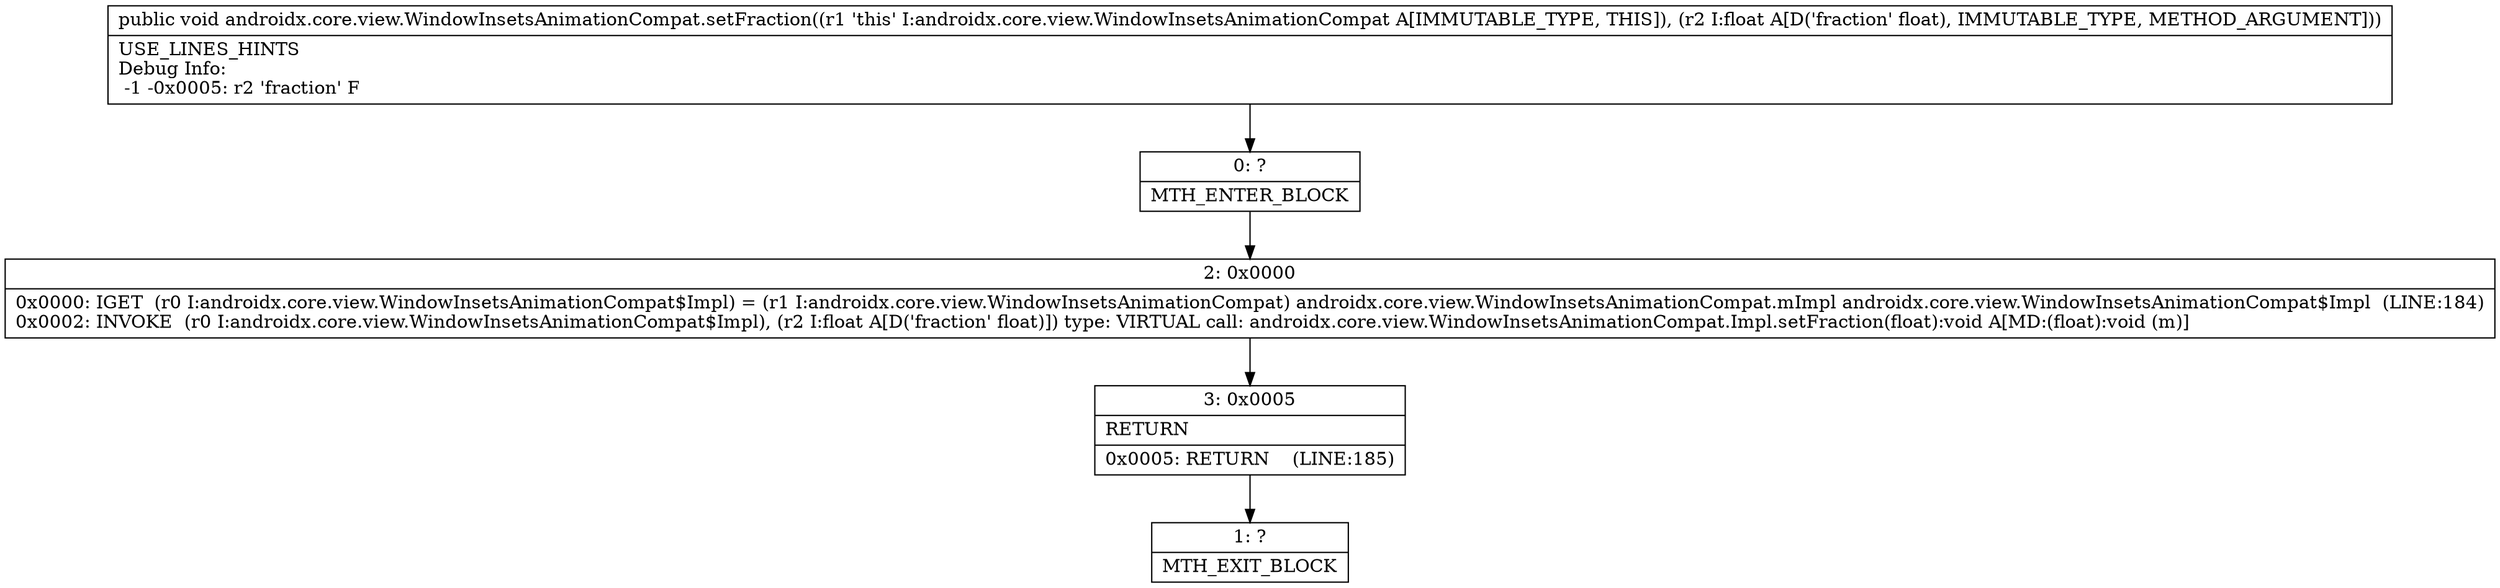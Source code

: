 digraph "CFG forandroidx.core.view.WindowInsetsAnimationCompat.setFraction(F)V" {
Node_0 [shape=record,label="{0\:\ ?|MTH_ENTER_BLOCK\l}"];
Node_2 [shape=record,label="{2\:\ 0x0000|0x0000: IGET  (r0 I:androidx.core.view.WindowInsetsAnimationCompat$Impl) = (r1 I:androidx.core.view.WindowInsetsAnimationCompat) androidx.core.view.WindowInsetsAnimationCompat.mImpl androidx.core.view.WindowInsetsAnimationCompat$Impl  (LINE:184)\l0x0002: INVOKE  (r0 I:androidx.core.view.WindowInsetsAnimationCompat$Impl), (r2 I:float A[D('fraction' float)]) type: VIRTUAL call: androidx.core.view.WindowInsetsAnimationCompat.Impl.setFraction(float):void A[MD:(float):void (m)]\l}"];
Node_3 [shape=record,label="{3\:\ 0x0005|RETURN\l|0x0005: RETURN    (LINE:185)\l}"];
Node_1 [shape=record,label="{1\:\ ?|MTH_EXIT_BLOCK\l}"];
MethodNode[shape=record,label="{public void androidx.core.view.WindowInsetsAnimationCompat.setFraction((r1 'this' I:androidx.core.view.WindowInsetsAnimationCompat A[IMMUTABLE_TYPE, THIS]), (r2 I:float A[D('fraction' float), IMMUTABLE_TYPE, METHOD_ARGUMENT]))  | USE_LINES_HINTS\lDebug Info:\l  \-1 \-0x0005: r2 'fraction' F\l}"];
MethodNode -> Node_0;Node_0 -> Node_2;
Node_2 -> Node_3;
Node_3 -> Node_1;
}

